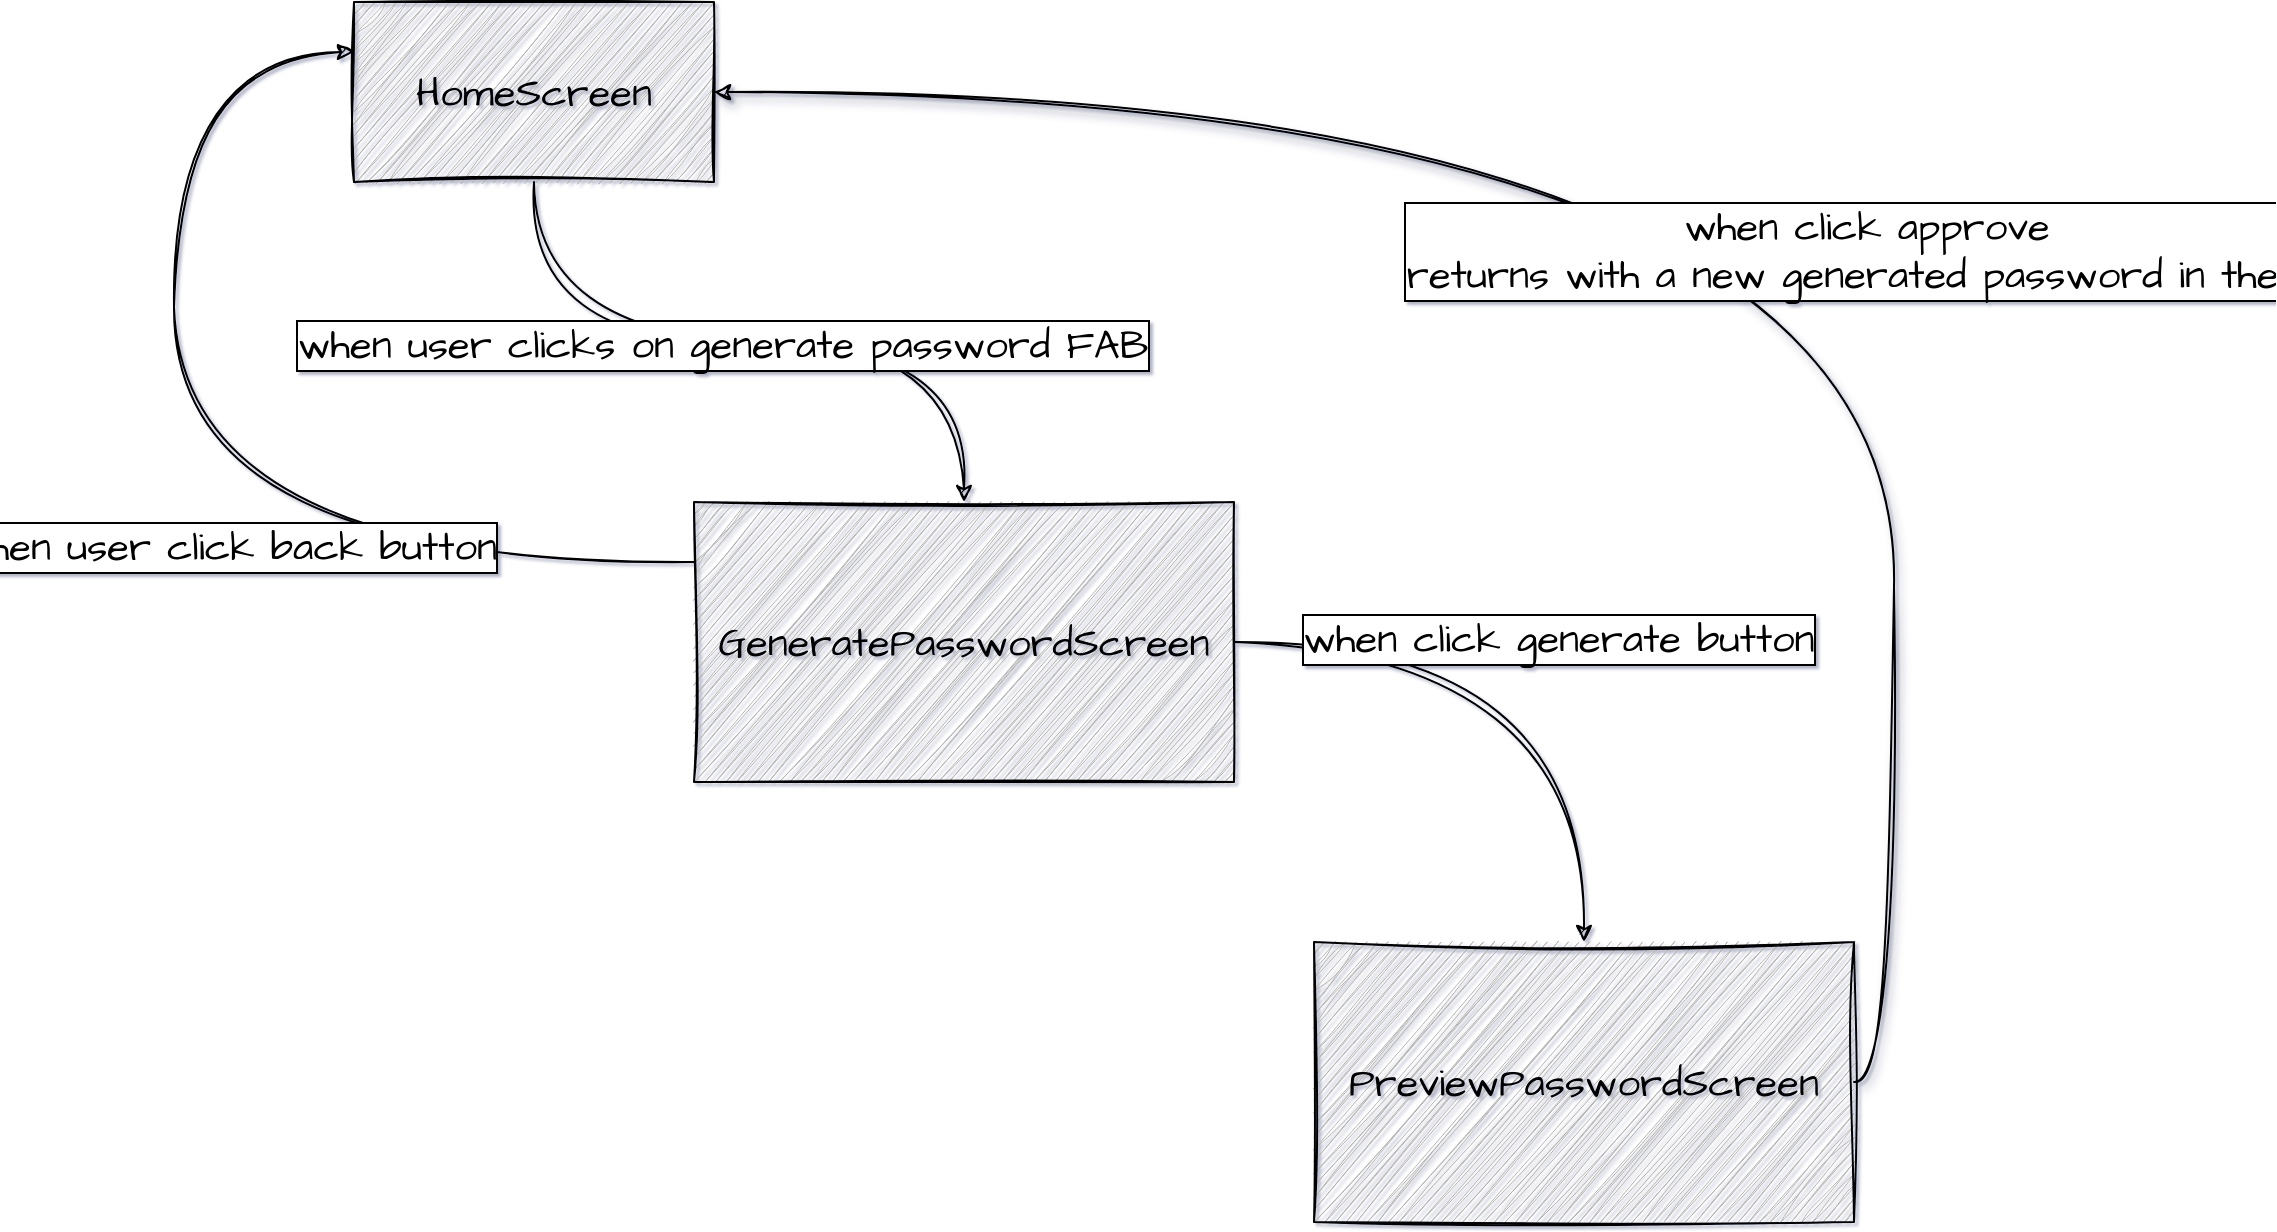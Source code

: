 <mxfile version="22.1.21" type="device">
  <diagram name="Page-1" id="8uj4YBG_6Fy-fHMhQkFn">
    <mxGraphModel dx="1750" dy="1048" grid="1" gridSize="10" guides="1" tooltips="1" connect="1" arrows="1" fold="1" page="1" pageScale="1" pageWidth="850" pageHeight="1100" math="0" shadow="1">
      <root>
        <mxCell id="0" />
        <mxCell id="1" parent="0" />
        <mxCell id="NYvXqj-vx_pf95k0y-rS-3" value="" style="edgeStyle=orthogonalEdgeStyle;rounded=0;sketch=1;hachureGap=4;jiggle=2;curveFitting=1;orthogonalLoop=1;jettySize=auto;html=1;fontFamily=Architects Daughter;fontSource=https%3A%2F%2Ffonts.googleapis.com%2Fcss%3Ffamily%3DArchitects%2BDaughter;fontSize=16;curved=1;" edge="1" parent="1" source="NYvXqj-vx_pf95k0y-rS-1" target="NYvXqj-vx_pf95k0y-rS-2">
          <mxGeometry relative="1" as="geometry" />
        </mxCell>
        <mxCell id="NYvXqj-vx_pf95k0y-rS-4" value="when user clicks on generate password FAB" style="edgeLabel;html=1;align=center;verticalAlign=middle;resizable=0;points=[];fontSize=20;fontFamily=Architects Daughter;labelBorderColor=default;" vertex="1" connectable="0" parent="NYvXqj-vx_pf95k0y-rS-3">
          <mxGeometry x="-0.072" y="-1" relative="1" as="geometry">
            <mxPoint as="offset" />
          </mxGeometry>
        </mxCell>
        <mxCell id="NYvXqj-vx_pf95k0y-rS-1" value="HomeScreen" style="rounded=0;whiteSpace=wrap;html=1;sketch=1;hachureGap=4;jiggle=2;curveFitting=1;fontFamily=Architects Daughter;fontSource=https%3A%2F%2Ffonts.googleapis.com%2Fcss%3Ffamily%3DArchitects%2BDaughter;fontSize=20;fillStyle=hachure;fillColor=#B3B3B3;" vertex="1" parent="1">
          <mxGeometry x="300" y="320" width="180" height="90" as="geometry" />
        </mxCell>
        <mxCell id="NYvXqj-vx_pf95k0y-rS-6" value="" style="edgeStyle=orthogonalEdgeStyle;rounded=0;sketch=1;hachureGap=4;jiggle=2;curveFitting=1;orthogonalLoop=1;jettySize=auto;html=1;fontFamily=Architects Daughter;fontSource=https%3A%2F%2Ffonts.googleapis.com%2Fcss%3Ffamily%3DArchitects%2BDaughter;fontSize=16;curved=1;" edge="1" parent="1" source="NYvXqj-vx_pf95k0y-rS-2" target="NYvXqj-vx_pf95k0y-rS-5">
          <mxGeometry relative="1" as="geometry" />
        </mxCell>
        <mxCell id="NYvXqj-vx_pf95k0y-rS-7" value="when click generate button" style="edgeLabel;html=1;align=center;verticalAlign=middle;resizable=0;points=[];fontSize=20;fontFamily=Architects Daughter;labelBorderColor=default;" vertex="1" connectable="0" parent="NYvXqj-vx_pf95k0y-rS-6">
          <mxGeometry x="-0.003" y="2" relative="1" as="geometry">
            <mxPoint as="offset" />
          </mxGeometry>
        </mxCell>
        <mxCell id="NYvXqj-vx_pf95k0y-rS-10" style="edgeStyle=orthogonalEdgeStyle;rounded=0;sketch=1;hachureGap=4;jiggle=2;curveFitting=1;orthogonalLoop=1;jettySize=auto;html=1;fontFamily=Architects Daughter;fontSource=https%3A%2F%2Ffonts.googleapis.com%2Fcss%3Ffamily%3DArchitects%2BDaughter;fontSize=16;curved=1;" edge="1" parent="1" source="NYvXqj-vx_pf95k0y-rS-2" target="NYvXqj-vx_pf95k0y-rS-1">
          <mxGeometry relative="1" as="geometry">
            <Array as="points">
              <mxPoint x="210" y="600" />
              <mxPoint x="210" y="345" />
            </Array>
          </mxGeometry>
        </mxCell>
        <mxCell id="NYvXqj-vx_pf95k0y-rS-11" value="when user click back button" style="edgeLabel;html=1;align=center;verticalAlign=middle;resizable=0;points=[];fontSize=20;fontFamily=Architects Daughter;labelBorderColor=default;" vertex="1" connectable="0" parent="NYvXqj-vx_pf95k0y-rS-10">
          <mxGeometry x="-0.226" y="-8" relative="1" as="geometry">
            <mxPoint as="offset" />
          </mxGeometry>
        </mxCell>
        <mxCell id="NYvXqj-vx_pf95k0y-rS-2" value="GeneratePasswordScreen" style="rounded=0;whiteSpace=wrap;html=1;sketch=1;hachureGap=4;jiggle=2;curveFitting=1;fontFamily=Architects Daughter;fontSource=https%3A%2F%2Ffonts.googleapis.com%2Fcss%3Ffamily%3DArchitects%2BDaughter;fontSize=20;fillStyle=hachure;fillColor=#B3B3B3;" vertex="1" parent="1">
          <mxGeometry x="470" y="570" width="270" height="140" as="geometry" />
        </mxCell>
        <mxCell id="NYvXqj-vx_pf95k0y-rS-8" style="edgeStyle=orthogonalEdgeStyle;rounded=0;sketch=1;hachureGap=4;jiggle=2;curveFitting=1;orthogonalLoop=1;jettySize=auto;html=1;exitX=1;exitY=0.5;exitDx=0;exitDy=0;entryX=1;entryY=0.5;entryDx=0;entryDy=0;fontFamily=Architects Daughter;fontSource=https%3A%2F%2Ffonts.googleapis.com%2Fcss%3Ffamily%3DArchitects%2BDaughter;fontSize=16;curved=1;shadow=1;" edge="1" parent="1" source="NYvXqj-vx_pf95k0y-rS-5" target="NYvXqj-vx_pf95k0y-rS-1">
          <mxGeometry relative="1" as="geometry" />
        </mxCell>
        <mxCell id="NYvXqj-vx_pf95k0y-rS-9" value="when click approve&amp;nbsp;&lt;br&gt;returns with a new generated password in the list" style="edgeLabel;html=1;align=center;verticalAlign=middle;resizable=0;points=[];fontSize=20;fontFamily=Architects Daughter;labelBorderColor=default;" vertex="1" connectable="0" parent="NYvXqj-vx_pf95k0y-rS-8">
          <mxGeometry x="-0.211" y="10" relative="1" as="geometry">
            <mxPoint as="offset" />
          </mxGeometry>
        </mxCell>
        <mxCell id="NYvXqj-vx_pf95k0y-rS-5" value="PreviewPasswordScreen" style="rounded=0;whiteSpace=wrap;html=1;sketch=1;hachureGap=4;jiggle=2;curveFitting=1;fontFamily=Architects Daughter;fontSource=https%3A%2F%2Ffonts.googleapis.com%2Fcss%3Ffamily%3DArchitects%2BDaughter;fontSize=20;fillStyle=hachure;fillColor=#B3B3B3;" vertex="1" parent="1">
          <mxGeometry x="780" y="790" width="270" height="140" as="geometry" />
        </mxCell>
      </root>
    </mxGraphModel>
  </diagram>
</mxfile>
